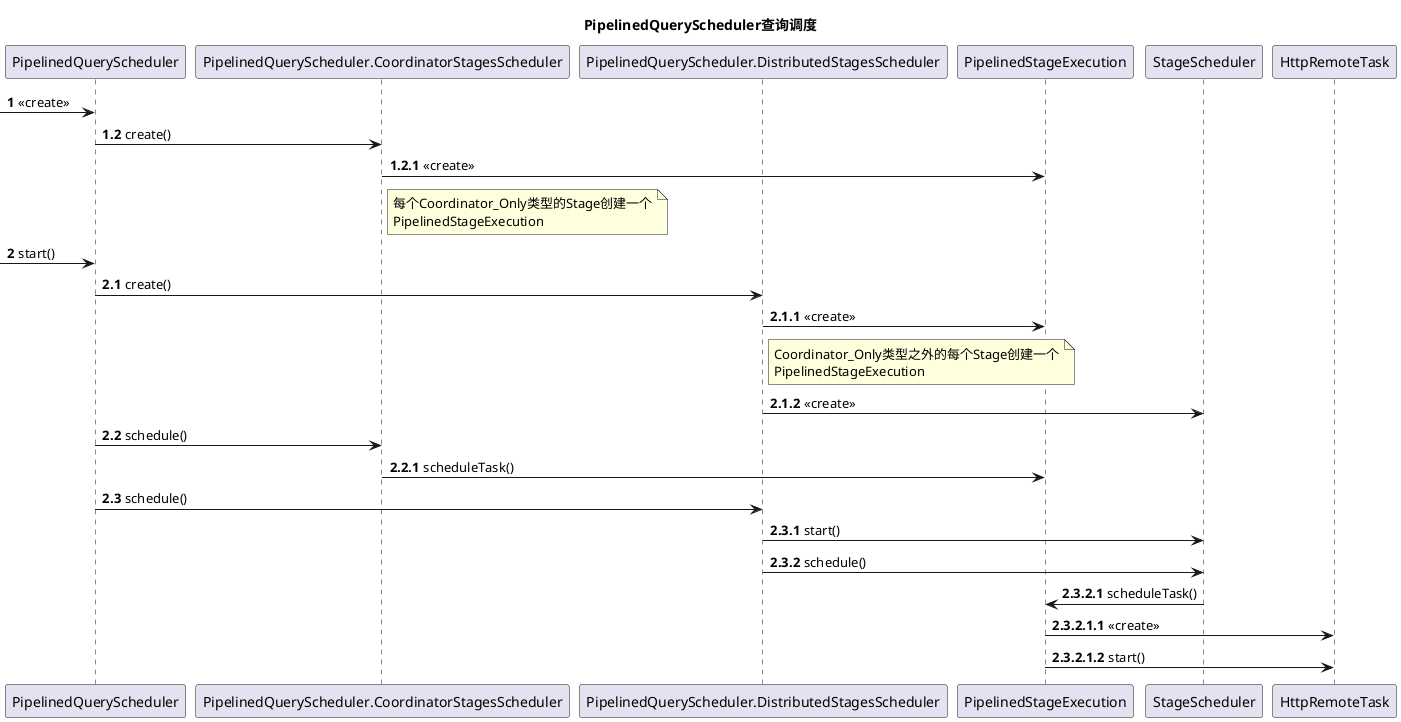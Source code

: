 @startuml
title PipelinedQueryScheduler查询调度
autonumber
-> PipelinedQueryScheduler:  <<create>>
autonumber 1.2
PipelinedQueryScheduler -> PipelinedQueryScheduler.CoordinatorStagesScheduler : create()
participant PipelinedQueryScheduler.DistributedStagesScheduler
autonumber 1.2.1
PipelinedQueryScheduler.CoordinatorStagesScheduler -> PipelinedStageExecution : <<create>>
note right of PipelinedQueryScheduler.CoordinatorStagesScheduler
每个Coordinator_Only类型的Stage创建一个
PipelinedStageExecution
end note

autonumber 2
-> PipelinedQueryScheduler: start()
autonumber 2.1
PipelinedQueryScheduler -> PipelinedQueryScheduler.DistributedStagesScheduler : create()
autonumber 2.1.1
PipelinedQueryScheduler.DistributedStagesScheduler -> PipelinedStageExecution : <<create>>
note right of PipelinedQueryScheduler.DistributedStagesScheduler
Coordinator_Only类型之外的每个Stage创建一个
PipelinedStageExecution
end note
PipelinedQueryScheduler.DistributedStagesScheduler -> StageScheduler : <<create>>

autonumber 2.2
PipelinedQueryScheduler -> PipelinedQueryScheduler.CoordinatorStagesScheduler : schedule()
autonumber 2.2.1
PipelinedQueryScheduler.CoordinatorStagesScheduler -> PipelinedStageExecution : scheduleTask()

autonumber 2.3
PipelinedQueryScheduler -> PipelinedQueryScheduler.DistributedStagesScheduler : schedule()
autonumber 2.3.1
PipelinedQueryScheduler.DistributedStagesScheduler -> StageScheduler : start()
PipelinedQueryScheduler.DistributedStagesScheduler -> StageScheduler : schedule()
autonumber 2.3.2.1
StageScheduler -> PipelinedStageExecution : scheduleTask()
autonumber 2.3.2.1.1
PipelinedStageExecution -> HttpRemoteTask : <<create>>
PipelinedStageExecution -> HttpRemoteTask : start()
@enduml